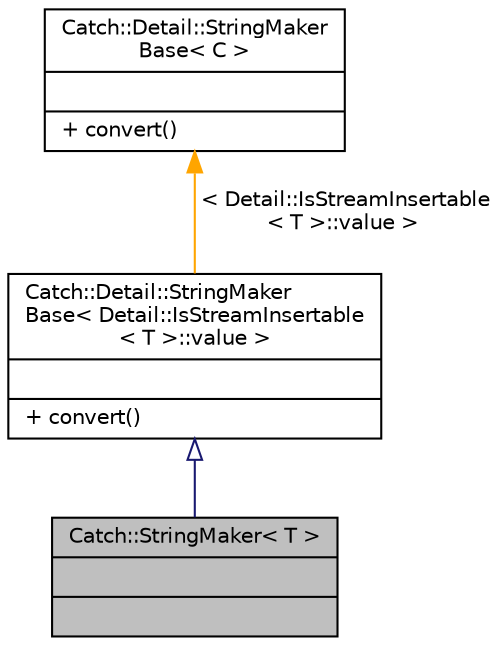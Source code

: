 digraph "Catch::StringMaker&lt; T &gt;"
{
  edge [fontname="Helvetica",fontsize="10",labelfontname="Helvetica",labelfontsize="10"];
  node [fontname="Helvetica",fontsize="10",shape=record];
  Node1 [label="{Catch::StringMaker\< T \>\n||}",height=0.2,width=0.4,color="black", fillcolor="grey75", style="filled", fontcolor="black"];
  Node2 -> Node1 [dir="back",color="midnightblue",fontsize="10",style="solid",arrowtail="onormal",fontname="Helvetica"];
  Node2 [label="{Catch::Detail::StringMaker\lBase\< Detail::IsStreamInsertable\l\< T \>::value \>\n||+ convert()\l}",height=0.2,width=0.4,color="black", fillcolor="white", style="filled",URL="$structCatch_1_1Detail_1_1StringMakerBase.html"];
  Node3 -> Node2 [dir="back",color="orange",fontsize="10",style="solid",label=" \< Detail::IsStreamInsertable\l\< T \>::value \>" ,fontname="Helvetica"];
  Node3 [label="{Catch::Detail::StringMaker\lBase\< C \>\n||+ convert()\l}",height=0.2,width=0.4,color="black", fillcolor="white", style="filled",URL="$structCatch_1_1Detail_1_1StringMakerBase.html"];
}
